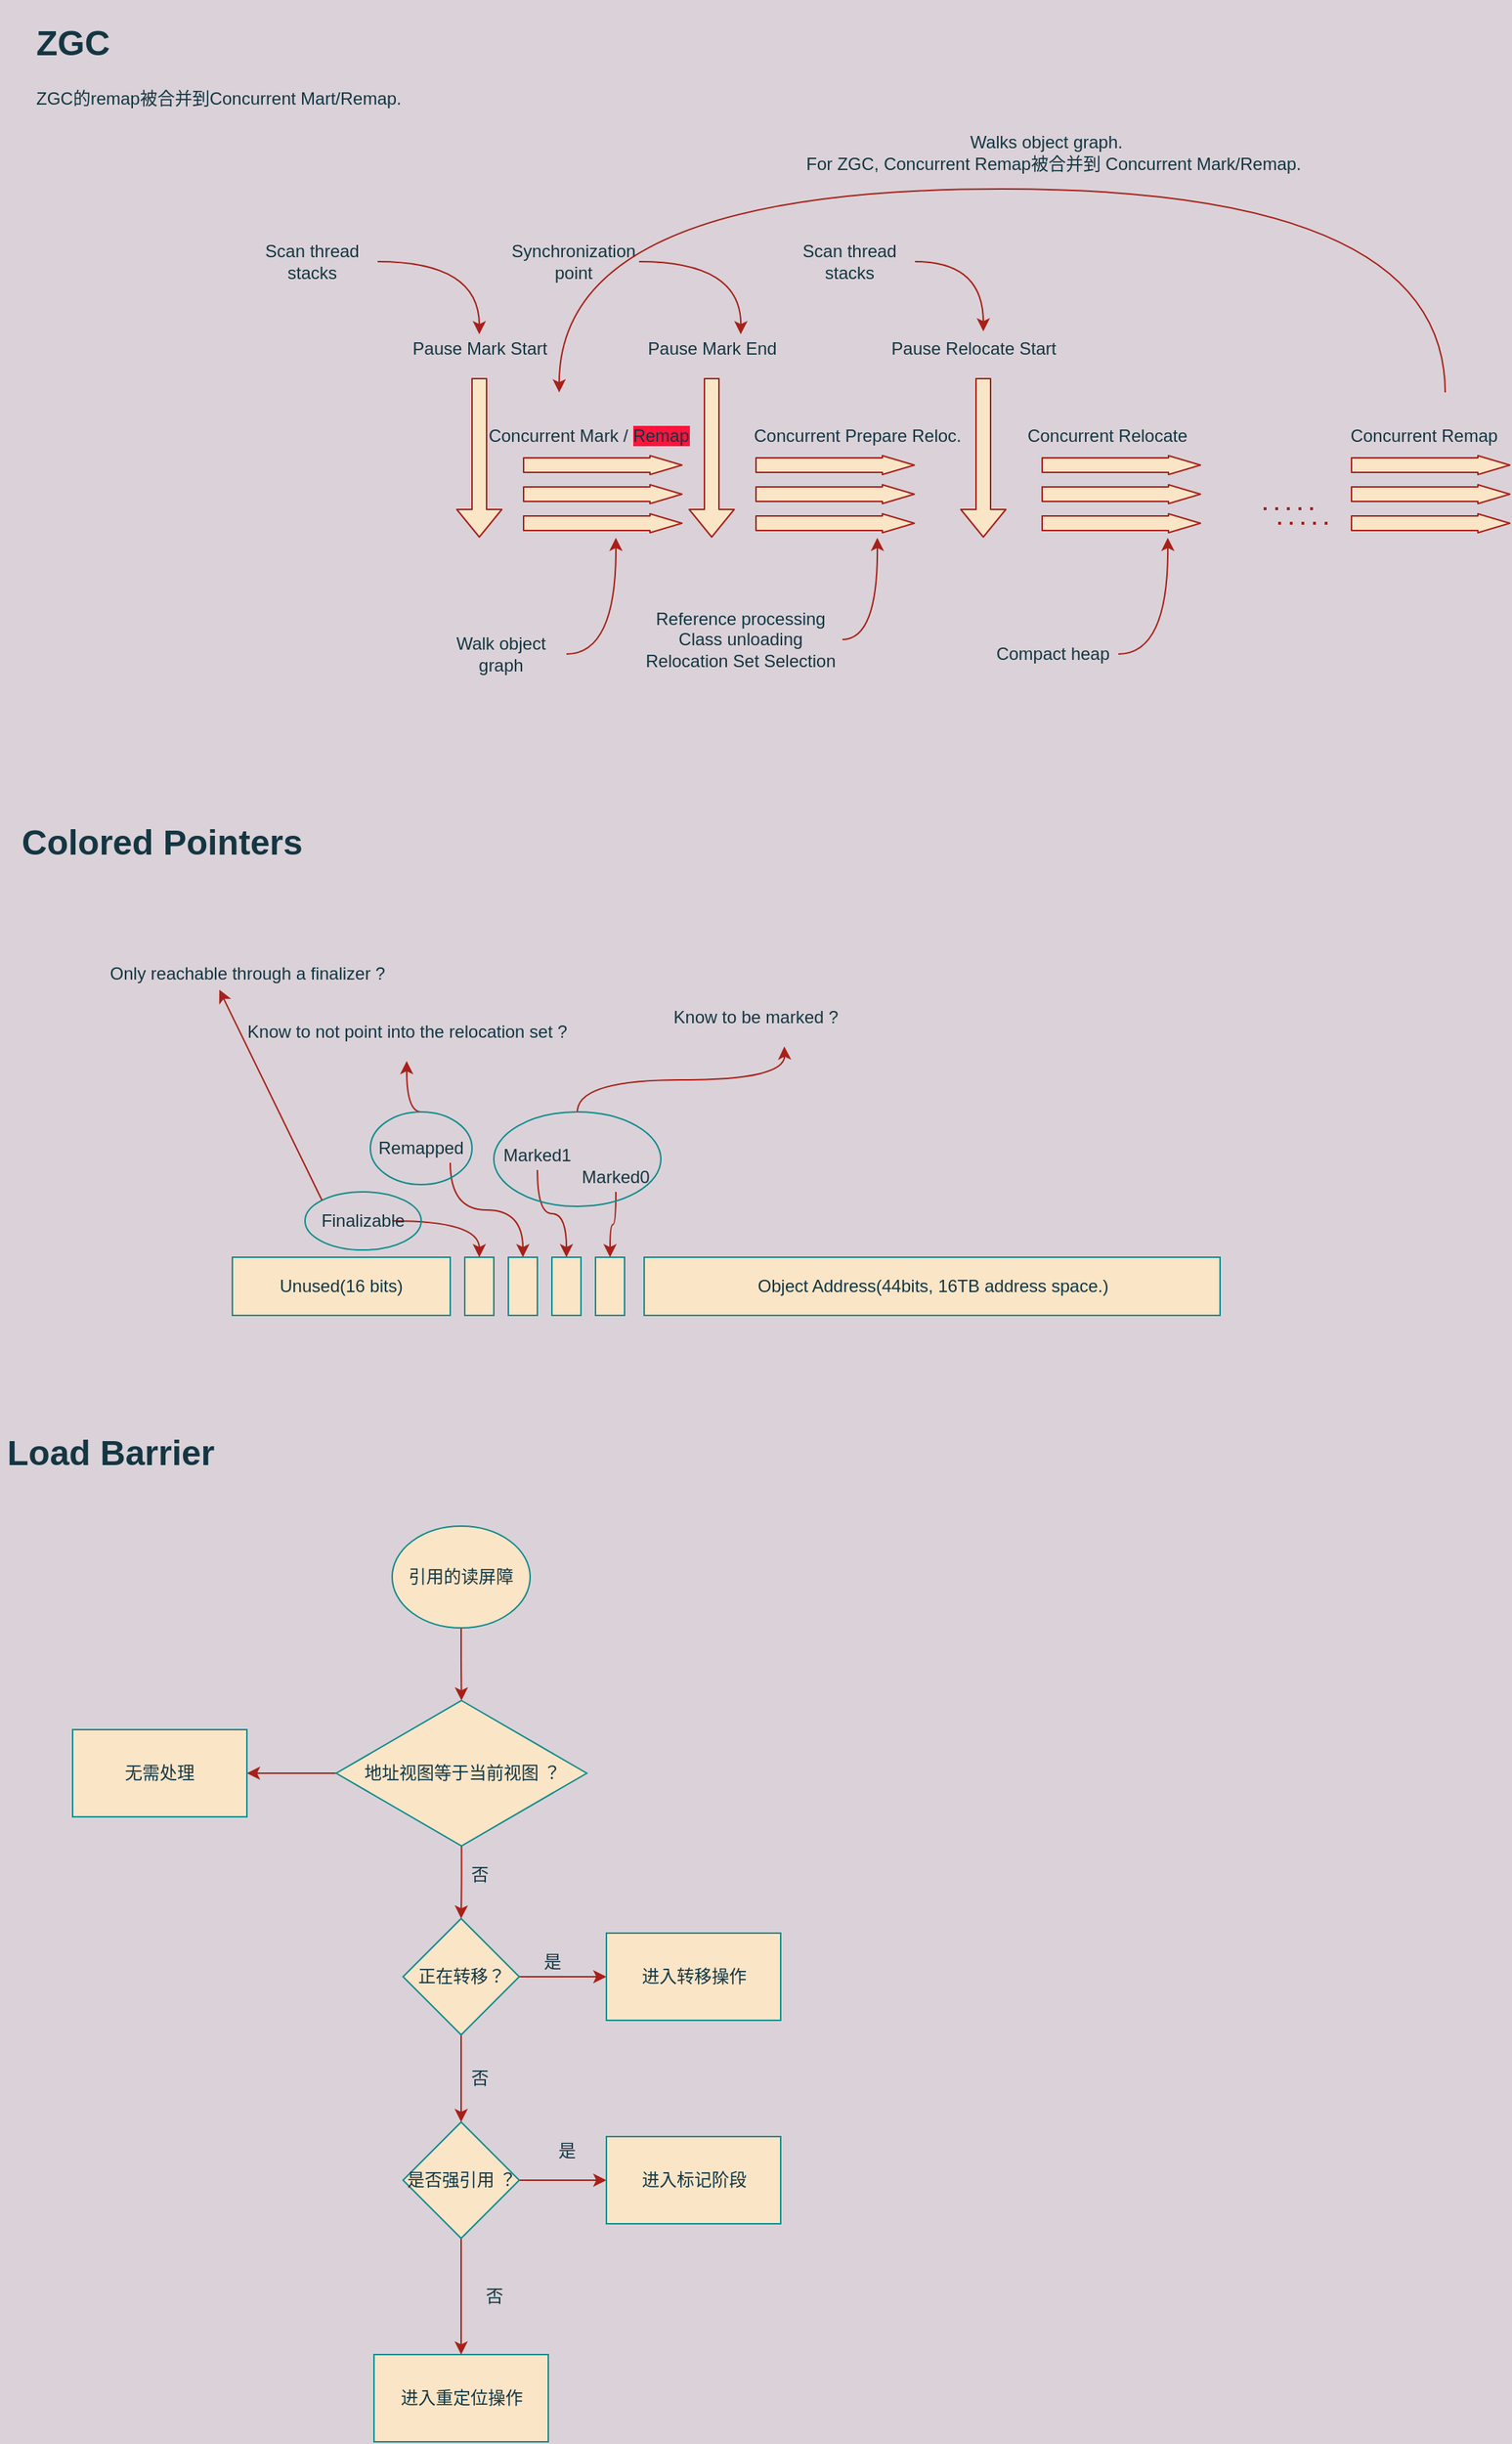 <mxfile>
    <diagram id="esNSYhN-dbzGHcewjwFB" name="Page-1">
        <mxGraphModel dx="1878" dy="1898" grid="1" gridSize="10" guides="1" tooltips="1" connect="1" arrows="1" fold="1" page="1" pageScale="1" pageWidth="827" pageHeight="1169" background="#DAD2D8" math="0" shadow="0">
            <root>
                <mxCell id="0"/>
                <mxCell id="1" parent="0"/>
                <mxCell id="8" value="" style="shape=flexArrow;endArrow=classic;html=1;strokeColor=#A8201A;fillColor=#FAE5C7;fontColor=#143642;labelBackgroundColor=#DAD2D8;" parent="1" edge="1">
                    <mxGeometry width="50" height="50" relative="1" as="geometry">
                        <mxPoint x="320" y="250" as="sourcePoint"/>
                        <mxPoint x="320" y="360" as="targetPoint"/>
                    </mxGeometry>
                </mxCell>
                <mxCell id="10" value="" style="shape=flexArrow;endArrow=classic;html=1;fillColor=#FAE5C7;strokeColor=#A8201A;fontColor=#143642;labelBackgroundColor=#DAD2D8;" parent="1" edge="1">
                    <mxGeometry width="50" height="50" relative="1" as="geometry">
                        <mxPoint x="480" y="250" as="sourcePoint"/>
                        <mxPoint x="480" y="360" as="targetPoint"/>
                    </mxGeometry>
                </mxCell>
                <mxCell id="11" value="" style="shape=flexArrow;endArrow=classic;html=1;fillColor=#FAE5C7;strokeColor=#A8201A;fontColor=#143642;labelBackgroundColor=#DAD2D8;" parent="1" edge="1">
                    <mxGeometry width="50" height="50" relative="1" as="geometry">
                        <mxPoint x="667" y="250" as="sourcePoint"/>
                        <mxPoint x="667" y="360" as="targetPoint"/>
                    </mxGeometry>
                </mxCell>
                <mxCell id="13" value="Pause Mark End" style="text;html=1;align=center;verticalAlign=middle;resizable=0;points=[];autosize=1;fontColor=#143642;" parent="1" vertex="1">
                    <mxGeometry x="430" y="220" width="100" height="20" as="geometry"/>
                </mxCell>
                <mxCell id="14" value="Pause Mark Start" style="text;html=1;align=center;verticalAlign=middle;resizable=0;points=[];autosize=1;fontColor=#143642;" parent="1" vertex="1">
                    <mxGeometry x="265" y="220" width="110" height="20" as="geometry"/>
                </mxCell>
                <mxCell id="15" value="" style="shape=flexArrow;endArrow=classic;html=1;fillColor=#FAE5C7;endWidth=2;endSize=7;strokeColor=#A8201A;fontColor=#143642;labelBackgroundColor=#DAD2D8;" parent="1" edge="1">
                    <mxGeometry width="50" height="50" relative="1" as="geometry">
                        <mxPoint x="350" y="310" as="sourcePoint"/>
                        <mxPoint x="460" y="310" as="targetPoint"/>
                    </mxGeometry>
                </mxCell>
                <mxCell id="16" value="" style="shape=flexArrow;endArrow=classic;html=1;fillColor=#FAE5C7;endWidth=2;endSize=7;strokeColor=#A8201A;fontColor=#143642;labelBackgroundColor=#DAD2D8;" parent="1" edge="1">
                    <mxGeometry width="50" height="50" relative="1" as="geometry">
                        <mxPoint x="350" y="330" as="sourcePoint"/>
                        <mxPoint x="460" y="330" as="targetPoint"/>
                    </mxGeometry>
                </mxCell>
                <mxCell id="17" value="" style="shape=flexArrow;endArrow=classic;html=1;fillColor=#FAE5C7;endWidth=2;endSize=7;strokeColor=#A8201A;fontColor=#143642;labelBackgroundColor=#DAD2D8;" parent="1" edge="1">
                    <mxGeometry width="50" height="50" relative="1" as="geometry">
                        <mxPoint x="350" y="350" as="sourcePoint"/>
                        <mxPoint x="460" y="350" as="targetPoint"/>
                    </mxGeometry>
                </mxCell>
                <mxCell id="19" value="Concurrent Mark / &lt;span style=&quot;background-color: rgb(255 , 20 , 60)&quot;&gt;Remap&lt;/span&gt;" style="text;html=1;align=center;verticalAlign=middle;resizable=0;points=[];autosize=1;fontColor=#143642;" parent="1" vertex="1">
                    <mxGeometry x="320" y="280" width="150" height="20" as="geometry"/>
                </mxCell>
                <mxCell id="20" value="" style="shape=flexArrow;endArrow=classic;html=1;fillColor=#FAE5C7;endWidth=2;endSize=7;strokeColor=#A8201A;fontColor=#143642;labelBackgroundColor=#DAD2D8;" parent="1" edge="1">
                    <mxGeometry width="50" height="50" relative="1" as="geometry">
                        <mxPoint x="510" y="310" as="sourcePoint"/>
                        <mxPoint x="620" y="310" as="targetPoint"/>
                    </mxGeometry>
                </mxCell>
                <mxCell id="21" value="" style="shape=flexArrow;endArrow=classic;html=1;fillColor=#FAE5C7;endWidth=2;endSize=7;strokeColor=#A8201A;fontColor=#143642;labelBackgroundColor=#DAD2D8;" parent="1" edge="1">
                    <mxGeometry width="50" height="50" relative="1" as="geometry">
                        <mxPoint x="510" y="330" as="sourcePoint"/>
                        <mxPoint x="620" y="330" as="targetPoint"/>
                    </mxGeometry>
                </mxCell>
                <mxCell id="22" value="" style="shape=flexArrow;endArrow=classic;html=1;fillColor=#FAE5C7;endWidth=2;endSize=7;strokeColor=#A8201A;fontColor=#143642;labelBackgroundColor=#DAD2D8;" parent="1" edge="1">
                    <mxGeometry width="50" height="50" relative="1" as="geometry">
                        <mxPoint x="510" y="350" as="sourcePoint"/>
                        <mxPoint x="620" y="350" as="targetPoint"/>
                    </mxGeometry>
                </mxCell>
                <mxCell id="23" value="Concurrent Prepare Reloc." style="text;html=1;align=center;verticalAlign=middle;resizable=0;points=[];autosize=1;fontColor=#143642;" parent="1" vertex="1">
                    <mxGeometry x="500" y="280" width="160" height="20" as="geometry"/>
                </mxCell>
                <mxCell id="24" value="" style="shape=flexArrow;endArrow=classic;html=1;fillColor=#FAE5C7;endWidth=2;endSize=7;strokeColor=#A8201A;fontColor=#143642;labelBackgroundColor=#DAD2D8;" parent="1" edge="1">
                    <mxGeometry width="50" height="50" relative="1" as="geometry">
                        <mxPoint x="707" y="310" as="sourcePoint"/>
                        <mxPoint x="817" y="310" as="targetPoint"/>
                    </mxGeometry>
                </mxCell>
                <mxCell id="25" value="" style="shape=flexArrow;endArrow=classic;html=1;fillColor=#FAE5C7;endWidth=2;endSize=7;strokeColor=#A8201A;fontColor=#143642;labelBackgroundColor=#DAD2D8;" parent="1" edge="1">
                    <mxGeometry width="50" height="50" relative="1" as="geometry">
                        <mxPoint x="707" y="330" as="sourcePoint"/>
                        <mxPoint x="817" y="330" as="targetPoint"/>
                    </mxGeometry>
                </mxCell>
                <mxCell id="26" value="" style="shape=flexArrow;endArrow=classic;html=1;fillColor=#FAE5C7;endWidth=2;endSize=7;strokeColor=#A8201A;fontColor=#143642;labelBackgroundColor=#DAD2D8;" parent="1" edge="1">
                    <mxGeometry width="50" height="50" relative="1" as="geometry">
                        <mxPoint x="707" y="350" as="sourcePoint"/>
                        <mxPoint x="817" y="350" as="targetPoint"/>
                    </mxGeometry>
                </mxCell>
                <mxCell id="27" value="Concurrent Relocate" style="text;html=1;align=center;verticalAlign=middle;resizable=0;points=[];autosize=1;fontColor=#143642;" parent="1" vertex="1">
                    <mxGeometry x="687" y="280" width="130" height="20" as="geometry"/>
                </mxCell>
                <mxCell id="28" value="Pause Relocate Start" style="text;html=1;align=center;verticalAlign=middle;resizable=0;points=[];autosize=1;fontColor=#143642;" parent="1" vertex="1">
                    <mxGeometry x="595" y="220" width="130" height="20" as="geometry"/>
                </mxCell>
                <mxCell id="32" style="edgeStyle=orthogonalEdgeStyle;rounded=0;orthogonalLoop=1;jettySize=auto;html=1;exitX=1;exitY=0.5;exitDx=0;exitDy=0;fillColor=#FAE5C7;curved=1;strokeColor=#A8201A;fontColor=#143642;labelBackgroundColor=#DAD2D8;" parent="1" source="31" target="14" edge="1">
                    <mxGeometry relative="1" as="geometry"/>
                </mxCell>
                <mxCell id="31" value="Scan thread stacks" style="text;html=1;strokeColor=none;fillColor=none;align=center;verticalAlign=middle;whiteSpace=wrap;rounded=0;fontColor=#143642;" parent="1" vertex="1">
                    <mxGeometry x="160" y="150" width="90" height="40" as="geometry"/>
                </mxCell>
                <mxCell id="33" style="edgeStyle=orthogonalEdgeStyle;rounded=0;orthogonalLoop=1;jettySize=auto;html=1;exitX=1;exitY=0.5;exitDx=0;exitDy=0;fillColor=#FAE5C7;curved=1;strokeColor=#A8201A;fontColor=#143642;labelBackgroundColor=#DAD2D8;" parent="1" source="34" edge="1">
                    <mxGeometry relative="1" as="geometry">
                        <mxPoint x="414" y="360" as="targetPoint"/>
                    </mxGeometry>
                </mxCell>
                <mxCell id="34" value="Walk object graph" style="text;html=1;strokeColor=none;fillColor=none;align=center;verticalAlign=middle;whiteSpace=wrap;rounded=0;fontColor=#143642;" parent="1" vertex="1">
                    <mxGeometry x="290" y="420" width="90" height="40" as="geometry"/>
                </mxCell>
                <mxCell id="35" style="edgeStyle=orthogonalEdgeStyle;rounded=0;orthogonalLoop=1;jettySize=auto;html=1;exitX=1;exitY=0.5;exitDx=0;exitDy=0;fillColor=#FAE5C7;curved=1;strokeColor=#A8201A;fontColor=#143642;labelBackgroundColor=#DAD2D8;" parent="1" source="36" edge="1">
                    <mxGeometry relative="1" as="geometry">
                        <mxPoint x="500" y="220" as="targetPoint"/>
                    </mxGeometry>
                </mxCell>
                <mxCell id="36" value="Synchronization point" style="text;html=1;strokeColor=none;fillColor=none;align=center;verticalAlign=middle;whiteSpace=wrap;rounded=0;fontColor=#143642;" parent="1" vertex="1">
                    <mxGeometry x="340" y="150" width="90" height="40" as="geometry"/>
                </mxCell>
                <mxCell id="37" style="edgeStyle=orthogonalEdgeStyle;rounded=0;orthogonalLoop=1;jettySize=auto;html=1;exitX=1;exitY=0.5;exitDx=0;exitDy=0;fillColor=#FAE5C7;curved=1;entryX=0.554;entryY=-0.1;entryDx=0;entryDy=0;entryPerimeter=0;strokeColor=#A8201A;fontColor=#143642;labelBackgroundColor=#DAD2D8;" parent="1" source="38" target="28" edge="1">
                    <mxGeometry relative="1" as="geometry">
                        <mxPoint x="690" y="220" as="targetPoint"/>
                    </mxGeometry>
                </mxCell>
                <mxCell id="38" value="Scan thread stacks" style="text;html=1;strokeColor=none;fillColor=none;align=center;verticalAlign=middle;whiteSpace=wrap;rounded=0;fontColor=#143642;" parent="1" vertex="1">
                    <mxGeometry x="530" y="150" width="90" height="40" as="geometry"/>
                </mxCell>
                <mxCell id="39" style="edgeStyle=orthogonalEdgeStyle;rounded=0;orthogonalLoop=1;jettySize=auto;html=1;exitX=1;exitY=0.5;exitDx=0;exitDy=0;fillColor=#FAE5C7;curved=1;strokeColor=#A8201A;fontColor=#143642;labelBackgroundColor=#DAD2D8;" parent="1" source="40" edge="1">
                    <mxGeometry relative="1" as="geometry">
                        <mxPoint x="594" y="360" as="targetPoint"/>
                    </mxGeometry>
                </mxCell>
                <mxCell id="40" value="Reference processing&lt;br&gt;Class unloading&lt;br&gt;Relocation Set Selection" style="text;html=1;strokeColor=none;fillColor=none;align=center;verticalAlign=middle;whiteSpace=wrap;rounded=0;fontColor=#143642;" parent="1" vertex="1">
                    <mxGeometry x="430" y="410" width="140" height="40" as="geometry"/>
                </mxCell>
                <mxCell id="41" style="edgeStyle=orthogonalEdgeStyle;rounded=0;orthogonalLoop=1;jettySize=auto;html=1;exitX=1;exitY=0.5;exitDx=0;exitDy=0;fillColor=#FAE5C7;curved=1;strokeColor=#A8201A;fontColor=#143642;labelBackgroundColor=#DAD2D8;" parent="1" source="42" edge="1">
                    <mxGeometry relative="1" as="geometry">
                        <mxPoint x="794" y="360" as="targetPoint"/>
                    </mxGeometry>
                </mxCell>
                <mxCell id="42" value="Compact heap" style="text;html=1;strokeColor=none;fillColor=none;align=center;verticalAlign=middle;whiteSpace=wrap;rounded=0;fontColor=#143642;" parent="1" vertex="1">
                    <mxGeometry x="670" y="420" width="90" height="40" as="geometry"/>
                </mxCell>
                <mxCell id="43" value="" style="shape=flexArrow;endArrow=classic;html=1;fillColor=#FAE5C7;endWidth=2;endSize=7;strokeColor=#A8201A;fontColor=#143642;labelBackgroundColor=#DAD2D8;" parent="1" edge="1">
                    <mxGeometry width="50" height="50" relative="1" as="geometry">
                        <mxPoint x="920" y="310" as="sourcePoint"/>
                        <mxPoint x="1030" y="310" as="targetPoint"/>
                    </mxGeometry>
                </mxCell>
                <mxCell id="44" value="" style="shape=flexArrow;endArrow=classic;html=1;fillColor=#FAE5C7;endWidth=2;endSize=7;strokeColor=#A8201A;fontColor=#143642;labelBackgroundColor=#DAD2D8;" parent="1" edge="1">
                    <mxGeometry width="50" height="50" relative="1" as="geometry">
                        <mxPoint x="920" y="330" as="sourcePoint"/>
                        <mxPoint x="1030" y="330" as="targetPoint"/>
                    </mxGeometry>
                </mxCell>
                <mxCell id="45" value="" style="shape=flexArrow;endArrow=classic;html=1;fillColor=#FAE5C7;endWidth=2;endSize=7;strokeColor=#A8201A;fontColor=#143642;labelBackgroundColor=#DAD2D8;" parent="1" edge="1">
                    <mxGeometry width="50" height="50" relative="1" as="geometry">
                        <mxPoint x="920" y="350" as="sourcePoint"/>
                        <mxPoint x="1030" y="350" as="targetPoint"/>
                    </mxGeometry>
                </mxCell>
                <mxCell id="49" value="" style="endArrow=none;dashed=1;html=1;dashPattern=1 3;strokeWidth=2;fillColor=#FAE5C7;strokeColor=#A8201A;fontColor=#143642;labelBackgroundColor=#DAD2D8;" parent="1" edge="1">
                    <mxGeometry width="50" height="50" relative="1" as="geometry">
                        <mxPoint x="860" y="340" as="sourcePoint"/>
                        <mxPoint x="900" y="340" as="targetPoint"/>
                        <Array as="points">
                            <mxPoint x="860" y="340"/>
                        </Array>
                    </mxGeometry>
                </mxCell>
                <mxCell id="51" value="" style="endArrow=none;dashed=1;html=1;dashPattern=1 3;strokeWidth=2;fillColor=#FAE5C7;strokeColor=#A8201A;fontColor=#143642;labelBackgroundColor=#DAD2D8;" parent="1" edge="1">
                    <mxGeometry width="50" height="50" relative="1" as="geometry">
                        <mxPoint x="870" y="350" as="sourcePoint"/>
                        <mxPoint x="910" y="350" as="targetPoint"/>
                        <Array as="points">
                            <mxPoint x="870" y="350"/>
                        </Array>
                    </mxGeometry>
                </mxCell>
                <mxCell id="52" value="Concurrent Remap" style="text;html=1;align=center;verticalAlign=middle;resizable=0;points=[];autosize=1;fontColor=#143642;" parent="1" vertex="1">
                    <mxGeometry x="910" y="280" width="120" height="20" as="geometry"/>
                </mxCell>
                <mxCell id="53" value="" style="endArrow=classic;html=1;fillColor=#FAE5C7;edgeStyle=orthogonalEdgeStyle;curved=1;strokeColor=#A8201A;fontColor=#143642;labelBackgroundColor=#DAD2D8;" parent="1" edge="1">
                    <mxGeometry width="50" height="50" relative="1" as="geometry">
                        <mxPoint x="985" y="260" as="sourcePoint"/>
                        <mxPoint x="375" y="260" as="targetPoint"/>
                        <Array as="points">
                            <mxPoint x="985" y="120"/>
                            <mxPoint x="375" y="120"/>
                        </Array>
                    </mxGeometry>
                </mxCell>
                <mxCell id="54" value="Walks object graph.&amp;nbsp; &amp;nbsp;&lt;br&gt;For ZGC, Concurrent Remap被合并到 Concurrent Mark/Remap." style="text;html=1;align=center;verticalAlign=middle;resizable=0;points=[];autosize=1;fontColor=#143642;" parent="1" vertex="1">
                    <mxGeometry x="535" y="80" width="360" height="30" as="geometry"/>
                </mxCell>
                <mxCell id="56" value="&lt;h1&gt;ZGC&lt;/h1&gt;&lt;p&gt;ZGC的remap被合并到Concurrent Mart/Remap.&lt;/p&gt;" style="text;html=1;strokeColor=none;fillColor=none;spacing=5;spacingTop=-20;whiteSpace=wrap;overflow=hidden;rounded=0;fontColor=#143642;" parent="1" vertex="1">
                    <mxGeometry x="10" width="280" height="120" as="geometry"/>
                </mxCell>
                <mxCell id="57" value="&lt;h1&gt;Colored Pointers&lt;/h1&gt;&lt;p&gt;&lt;br&gt;&lt;/p&gt;" style="text;html=1;strokeColor=none;fillColor=none;spacing=5;spacingTop=-20;whiteSpace=wrap;overflow=hidden;rounded=0;fontColor=#143642;" vertex="1" parent="1">
                    <mxGeometry y="550" width="260" height="120" as="geometry"/>
                </mxCell>
                <mxCell id="58" value="Unused(16 bits)" style="rounded=0;whiteSpace=wrap;html=1;fillColor=#FAE5C7;strokeColor=#0F8B8D;fontColor=#143642;" vertex="1" parent="1">
                    <mxGeometry x="150" y="855" width="150" height="40" as="geometry"/>
                </mxCell>
                <mxCell id="59" value="" style="rounded=0;whiteSpace=wrap;html=1;fillColor=#FAE5C7;strokeColor=#0F8B8D;fontColor=#143642;" vertex="1" parent="1">
                    <mxGeometry x="310" y="855" width="20" height="40" as="geometry"/>
                </mxCell>
                <mxCell id="60" value="" style="rounded=0;whiteSpace=wrap;html=1;fillColor=#FAE5C7;strokeColor=#0F8B8D;fontColor=#143642;" vertex="1" parent="1">
                    <mxGeometry x="340" y="855" width="20" height="40" as="geometry"/>
                </mxCell>
                <mxCell id="61" value="" style="rounded=0;whiteSpace=wrap;html=1;fillColor=#FAE5C7;strokeColor=#0F8B8D;fontColor=#143642;" vertex="1" parent="1">
                    <mxGeometry x="370" y="855" width="20" height="40" as="geometry"/>
                </mxCell>
                <mxCell id="62" value="" style="rounded=0;whiteSpace=wrap;html=1;fillColor=#FAE5C7;strokeColor=#0F8B8D;fontColor=#143642;" vertex="1" parent="1">
                    <mxGeometry x="400" y="855" width="20" height="40" as="geometry"/>
                </mxCell>
                <mxCell id="63" value="Object Address(44bits, 16TB address space.)" style="rounded=0;whiteSpace=wrap;html=1;fillColor=#FAE5C7;strokeColor=#0F8B8D;fontColor=#143642;" vertex="1" parent="1">
                    <mxGeometry x="433.5" y="855" width="396.5" height="40" as="geometry"/>
                </mxCell>
                <mxCell id="65" style="edgeStyle=orthogonalEdgeStyle;rounded=0;orthogonalLoop=1;jettySize=auto;html=1;exitX=1;exitY=0.5;exitDx=0;exitDy=0;entryX=0.5;entryY=0;entryDx=0;entryDy=0;curved=1;strokeColor=#A8201A;fontColor=#143642;labelBackgroundColor=#DAD2D8;" edge="1" parent="1" source="64" target="59">
                    <mxGeometry relative="1" as="geometry"/>
                </mxCell>
                <mxCell id="64" value="Finalizable" style="text;html=1;strokeColor=none;fillColor=none;align=center;verticalAlign=middle;whiteSpace=wrap;rounded=0;fontColor=#143642;" vertex="1" parent="1">
                    <mxGeometry x="220" y="820" width="40" height="20" as="geometry"/>
                </mxCell>
                <mxCell id="70" style="edgeStyle=orthogonalEdgeStyle;curved=1;rounded=0;orthogonalLoop=1;jettySize=auto;html=1;exitX=1;exitY=1;exitDx=0;exitDy=0;entryX=0.5;entryY=0;entryDx=0;entryDy=0;strokeColor=#A8201A;fontColor=#143642;labelBackgroundColor=#DAD2D8;" edge="1" parent="1" source="69" target="60">
                    <mxGeometry relative="1" as="geometry"/>
                </mxCell>
                <mxCell id="69" value="&lt;span&gt;Remapped&lt;/span&gt;" style="text;html=1;strokeColor=none;fillColor=none;align=center;verticalAlign=middle;whiteSpace=wrap;rounded=0;fontColor=#143642;" vertex="1" parent="1">
                    <mxGeometry x="260" y="770" width="40" height="20" as="geometry"/>
                </mxCell>
                <mxCell id="74" style="edgeStyle=orthogonalEdgeStyle;curved=1;rounded=0;orthogonalLoop=1;jettySize=auto;html=1;exitX=0.5;exitY=1;exitDx=0;exitDy=0;strokeColor=#A8201A;fontColor=#143642;labelBackgroundColor=#DAD2D8;" edge="1" parent="1" source="72" target="61">
                    <mxGeometry relative="1" as="geometry"/>
                </mxCell>
                <mxCell id="72" value="Marked1" style="text;html=1;strokeColor=none;fillColor=none;align=center;verticalAlign=middle;whiteSpace=wrap;rounded=0;fontColor=#143642;" vertex="1" parent="1">
                    <mxGeometry x="340" y="775" width="40" height="20" as="geometry"/>
                </mxCell>
                <mxCell id="75" style="edgeStyle=orthogonalEdgeStyle;curved=1;rounded=0;orthogonalLoop=1;jettySize=auto;html=1;exitX=0.5;exitY=1;exitDx=0;exitDy=0;strokeColor=#A8201A;fontColor=#143642;labelBackgroundColor=#DAD2D8;" edge="1" parent="1" source="73" target="62">
                    <mxGeometry relative="1" as="geometry"/>
                </mxCell>
                <mxCell id="73" value="Marked0" style="text;html=1;strokeColor=none;fillColor=none;align=center;verticalAlign=middle;whiteSpace=wrap;rounded=0;fontColor=#143642;" vertex="1" parent="1">
                    <mxGeometry x="394" y="790" width="40" height="20" as="geometry"/>
                </mxCell>
                <mxCell id="76" value="" style="ellipse;whiteSpace=wrap;html=1;fillColor=none;strokeColor=#0F8B8D;fontColor=#143642;" vertex="1" parent="1">
                    <mxGeometry x="200" y="810" width="80" height="40" as="geometry"/>
                </mxCell>
                <mxCell id="77" value="" style="endArrow=classic;html=1;exitX=0;exitY=0;exitDx=0;exitDy=0;entryX=0.405;entryY=1.047;entryDx=0;entryDy=0;entryPerimeter=0;strokeColor=#A8201A;fontColor=#143642;labelBackgroundColor=#DAD2D8;" edge="1" parent="1" source="76" target="78">
                    <mxGeometry width="50" height="50" relative="1" as="geometry">
                        <mxPoint x="320" y="810" as="sourcePoint"/>
                        <mxPoint x="190" y="730" as="targetPoint"/>
                    </mxGeometry>
                </mxCell>
                <mxCell id="78" value="Only reachable through a finalizer ?" style="text;html=1;align=center;verticalAlign=middle;resizable=0;points=[];autosize=1;fontColor=#143642;" vertex="1" parent="1">
                    <mxGeometry x="60" y="650" width="200" height="20" as="geometry"/>
                </mxCell>
                <mxCell id="82" style="edgeStyle=orthogonalEdgeStyle;curved=1;rounded=0;orthogonalLoop=1;jettySize=auto;html=1;exitX=0.5;exitY=0;exitDx=0;exitDy=0;strokeColor=#A8201A;fontColor=#143642;labelBackgroundColor=#DAD2D8;" edge="1" parent="1" source="81">
                    <mxGeometry relative="1" as="geometry">
                        <mxPoint x="530" y="710" as="targetPoint"/>
                    </mxGeometry>
                </mxCell>
                <mxCell id="81" value="" style="ellipse;whiteSpace=wrap;html=1;fillColor=none;strokeColor=#0F8B8D;fontColor=#143642;" vertex="1" parent="1">
                    <mxGeometry x="330" y="755" width="115" height="65" as="geometry"/>
                </mxCell>
                <mxCell id="83" value="Know to be marked ?" style="text;html=1;align=center;verticalAlign=middle;resizable=0;points=[];autosize=1;fontColor=#143642;" vertex="1" parent="1">
                    <mxGeometry x="445" y="680" width="130" height="20" as="geometry"/>
                </mxCell>
                <mxCell id="85" style="edgeStyle=orthogonalEdgeStyle;curved=1;rounded=0;orthogonalLoop=1;jettySize=auto;html=1;exitX=0.5;exitY=0;exitDx=0;exitDy=0;strokeColor=#A8201A;fontColor=#143642;labelBackgroundColor=#DAD2D8;" edge="1" parent="1" source="84">
                    <mxGeometry relative="1" as="geometry">
                        <mxPoint x="270.0" y="720" as="targetPoint"/>
                    </mxGeometry>
                </mxCell>
                <mxCell id="84" value="" style="ellipse;whiteSpace=wrap;html=1;fillColor=none;strokeColor=#0F8B8D;fontColor=#143642;" vertex="1" parent="1">
                    <mxGeometry x="245" y="755" width="70" height="50" as="geometry"/>
                </mxCell>
                <mxCell id="86" value="Know to not point into the relocation set ?" style="text;html=1;align=center;verticalAlign=middle;resizable=0;points=[];autosize=1;fontColor=#143642;" vertex="1" parent="1">
                    <mxGeometry x="150" y="690" width="240" height="20" as="geometry"/>
                </mxCell>
                <mxCell id="87" value="&lt;h1&gt;Load Barrier&lt;/h1&gt;" style="text;html=1;strokeColor=none;fillColor=none;spacing=5;spacingTop=-20;whiteSpace=wrap;overflow=hidden;rounded=0;fontColor=#143642;" vertex="1" parent="1">
                    <mxGeometry x="-10" y="970" width="190" height="120" as="geometry"/>
                </mxCell>
                <mxCell id="90" style="edgeStyle=orthogonalEdgeStyle;curved=0;rounded=1;sketch=0;orthogonalLoop=1;jettySize=auto;html=1;exitX=0.5;exitY=1;exitDx=0;exitDy=0;entryX=0.5;entryY=0;entryDx=0;entryDy=0;strokeColor=#A8201A;fillColor=#FAE5C7;fontColor=#143642;" edge="1" parent="1" source="88" target="89">
                    <mxGeometry relative="1" as="geometry"/>
                </mxCell>
                <mxCell id="88" value="引用的读屏障" style="ellipse;whiteSpace=wrap;html=1;rounded=0;sketch=0;strokeColor=#0F8B8D;fillColor=#FAE5C7;fontColor=#143642;" vertex="1" parent="1">
                    <mxGeometry x="260" y="1040" width="95" height="70" as="geometry"/>
                </mxCell>
                <mxCell id="91" style="edgeStyle=orthogonalEdgeStyle;curved=0;rounded=1;sketch=0;orthogonalLoop=1;jettySize=auto;html=1;exitX=0;exitY=0.5;exitDx=0;exitDy=0;strokeColor=#A8201A;fillColor=#FAE5C7;fontColor=#143642;entryX=1;entryY=0.5;entryDx=0;entryDy=0;" edge="1" parent="1" source="89" target="92">
                    <mxGeometry relative="1" as="geometry">
                        <mxPoint x="180" y="1219.647" as="targetPoint"/>
                    </mxGeometry>
                </mxCell>
                <mxCell id="94" style="edgeStyle=orthogonalEdgeStyle;curved=0;rounded=1;sketch=0;orthogonalLoop=1;jettySize=auto;html=1;exitX=0.5;exitY=1;exitDx=0;exitDy=0;entryX=0.5;entryY=0;entryDx=0;entryDy=0;strokeColor=#A8201A;fillColor=#FAE5C7;fontColor=#143642;" edge="1" parent="1" source="89" target="93">
                    <mxGeometry relative="1" as="geometry"/>
                </mxCell>
                <mxCell id="89" value="地址视图等于当前视图 ？" style="rhombus;whiteSpace=wrap;html=1;rounded=0;sketch=0;strokeColor=#0F8B8D;fillColor=#FAE5C7;fontColor=#143642;" vertex="1" parent="1">
                    <mxGeometry x="221.5" y="1160" width="172.5" height="100" as="geometry"/>
                </mxCell>
                <mxCell id="92" value="无需处理" style="rounded=0;whiteSpace=wrap;html=1;sketch=0;strokeColor=#0F8B8D;fillColor=#FAE5C7;fontColor=#143642;" vertex="1" parent="1">
                    <mxGeometry x="40" y="1180" width="120" height="60" as="geometry"/>
                </mxCell>
                <mxCell id="97" style="edgeStyle=orthogonalEdgeStyle;curved=0;rounded=1;sketch=0;orthogonalLoop=1;jettySize=auto;html=1;exitX=0.5;exitY=1;exitDx=0;exitDy=0;entryX=0.5;entryY=0;entryDx=0;entryDy=0;strokeColor=#A8201A;fillColor=#FAE5C7;fontColor=#143642;" edge="1" parent="1" source="93" target="96">
                    <mxGeometry relative="1" as="geometry"/>
                </mxCell>
                <mxCell id="106" value="" style="edgeStyle=orthogonalEdgeStyle;curved=0;rounded=1;sketch=0;orthogonalLoop=1;jettySize=auto;html=1;strokeColor=#A8201A;fillColor=#FAE5C7;fontColor=#143642;" edge="1" parent="1" source="93" target="105">
                    <mxGeometry relative="1" as="geometry"/>
                </mxCell>
                <mxCell id="93" value="正在转移？" style="rhombus;whiteSpace=wrap;html=1;rounded=0;sketch=0;strokeColor=#0F8B8D;fillColor=#FAE5C7;fontColor=#143642;" vertex="1" parent="1">
                    <mxGeometry x="267.5" y="1310" width="80" height="80" as="geometry"/>
                </mxCell>
                <mxCell id="95" value="否" style="text;html=1;align=center;verticalAlign=middle;resizable=0;points=[];autosize=1;fontColor=#143642;" vertex="1" parent="1">
                    <mxGeometry x="305" y="1270" width="30" height="20" as="geometry"/>
                </mxCell>
                <mxCell id="100" style="edgeStyle=orthogonalEdgeStyle;curved=0;rounded=1;sketch=0;orthogonalLoop=1;jettySize=auto;html=1;exitX=0.5;exitY=1;exitDx=0;exitDy=0;entryX=0.5;entryY=0;entryDx=0;entryDy=0;strokeColor=#A8201A;fillColor=#FAE5C7;fontColor=#143642;" edge="1" parent="1" source="96" target="99">
                    <mxGeometry relative="1" as="geometry"/>
                </mxCell>
                <mxCell id="103" value="" style="edgeStyle=orthogonalEdgeStyle;curved=0;rounded=1;sketch=0;orthogonalLoop=1;jettySize=auto;html=1;strokeColor=#A8201A;fillColor=#FAE5C7;fontColor=#143642;" edge="1" parent="1" source="96" target="102">
                    <mxGeometry relative="1" as="geometry"/>
                </mxCell>
                <mxCell id="96" value="是否强引用 ？" style="rhombus;whiteSpace=wrap;html=1;rounded=0;sketch=0;strokeColor=#0F8B8D;fillColor=#FAE5C7;fontColor=#143642;" vertex="1" parent="1">
                    <mxGeometry x="267.5" y="1450" width="80" height="80" as="geometry"/>
                </mxCell>
                <mxCell id="98" value="否" style="text;html=1;align=center;verticalAlign=middle;resizable=0;points=[];autosize=1;fontColor=#143642;" vertex="1" parent="1">
                    <mxGeometry x="305" y="1410" width="30" height="20" as="geometry"/>
                </mxCell>
                <mxCell id="99" value="进入重定位操作" style="rounded=0;whiteSpace=wrap;html=1;sketch=0;strokeColor=#0F8B8D;fillColor=#FAE5C7;fontColor=#143642;" vertex="1" parent="1">
                    <mxGeometry x="247.5" y="1610" width="120" height="60" as="geometry"/>
                </mxCell>
                <mxCell id="101" value="否" style="text;html=1;align=center;verticalAlign=middle;resizable=0;points=[];autosize=1;fontColor=#143642;" vertex="1" parent="1">
                    <mxGeometry x="315" y="1560" width="30" height="20" as="geometry"/>
                </mxCell>
                <mxCell id="102" value="进入标记阶段" style="whiteSpace=wrap;html=1;rounded=0;fontColor=#143642;strokeColor=#0F8B8D;fillColor=#FAE5C7;sketch=0;" vertex="1" parent="1">
                    <mxGeometry x="407.5" y="1460" width="120" height="60" as="geometry"/>
                </mxCell>
                <mxCell id="104" value="是" style="text;html=1;align=center;verticalAlign=middle;resizable=0;points=[];autosize=1;fontColor=#143642;" vertex="1" parent="1">
                    <mxGeometry x="365" y="1460" width="30" height="20" as="geometry"/>
                </mxCell>
                <mxCell id="105" value="进入转移操作" style="whiteSpace=wrap;html=1;rounded=0;fontColor=#143642;strokeColor=#0F8B8D;fillColor=#FAE5C7;sketch=0;" vertex="1" parent="1">
                    <mxGeometry x="407.5" y="1320" width="120" height="60" as="geometry"/>
                </mxCell>
                <mxCell id="107" value="是" style="text;html=1;align=center;verticalAlign=middle;resizable=0;points=[];autosize=1;fontColor=#143642;" vertex="1" parent="1">
                    <mxGeometry x="355" y="1330" width="30" height="20" as="geometry"/>
                </mxCell>
            </root>
        </mxGraphModel>
    </diagram>
</mxfile>